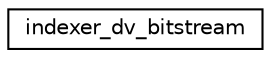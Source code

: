 digraph G
{
  edge [fontname="Helvetica",fontsize="10",labelfontname="Helvetica",labelfontsize="10"];
  node [fontname="Helvetica",fontsize="10",shape=record];
  rankdir=LR;
  Node1 [label="indexer_dv_bitstream",height=0.2,width=0.4,color="black", fillcolor="white", style="filled",URL="$de/d9b/structindexer__dv__bitstream.html"];
}
